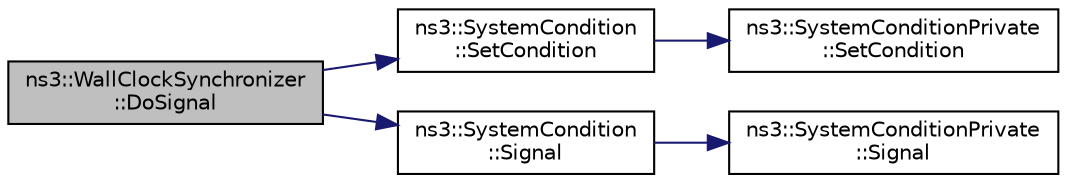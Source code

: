 digraph "ns3::WallClockSynchronizer::DoSignal"
{
  edge [fontname="Helvetica",fontsize="10",labelfontname="Helvetica",labelfontsize="10"];
  node [fontname="Helvetica",fontsize="10",shape=record];
  rankdir="LR";
  Node1 [label="ns3::WallClockSynchronizer\l::DoSignal",height=0.2,width=0.4,color="black", fillcolor="grey75", style="filled", fontcolor="black"];
  Node1 -> Node2 [color="midnightblue",fontsize="10",style="solid"];
  Node2 [label="ns3::SystemCondition\l::SetCondition",height=0.2,width=0.4,color="black", fillcolor="white", style="filled",URL="$df/d40/classns3_1_1SystemCondition.html#a63be545fd067843934460a375a48e2f3"];
  Node2 -> Node3 [color="midnightblue",fontsize="10",style="solid"];
  Node3 [label="ns3::SystemConditionPrivate\l::SetCondition",height=0.2,width=0.4,color="black", fillcolor="white", style="filled",URL="$da/d6f/classns3_1_1SystemConditionPrivate.html#a195e038524b1efa106049a0358af99d5"];
  Node1 -> Node4 [color="midnightblue",fontsize="10",style="solid"];
  Node4 [label="ns3::SystemCondition\l::Signal",height=0.2,width=0.4,color="black", fillcolor="white", style="filled",URL="$df/d40/classns3_1_1SystemCondition.html#a40465be65c11db720833a17787652454"];
  Node4 -> Node5 [color="midnightblue",fontsize="10",style="solid"];
  Node5 [label="ns3::SystemConditionPrivate\l::Signal",height=0.2,width=0.4,color="black", fillcolor="white", style="filled",URL="$da/d6f/classns3_1_1SystemConditionPrivate.html#a0213a8ffd678629df223ec9f890aa413"];
}

